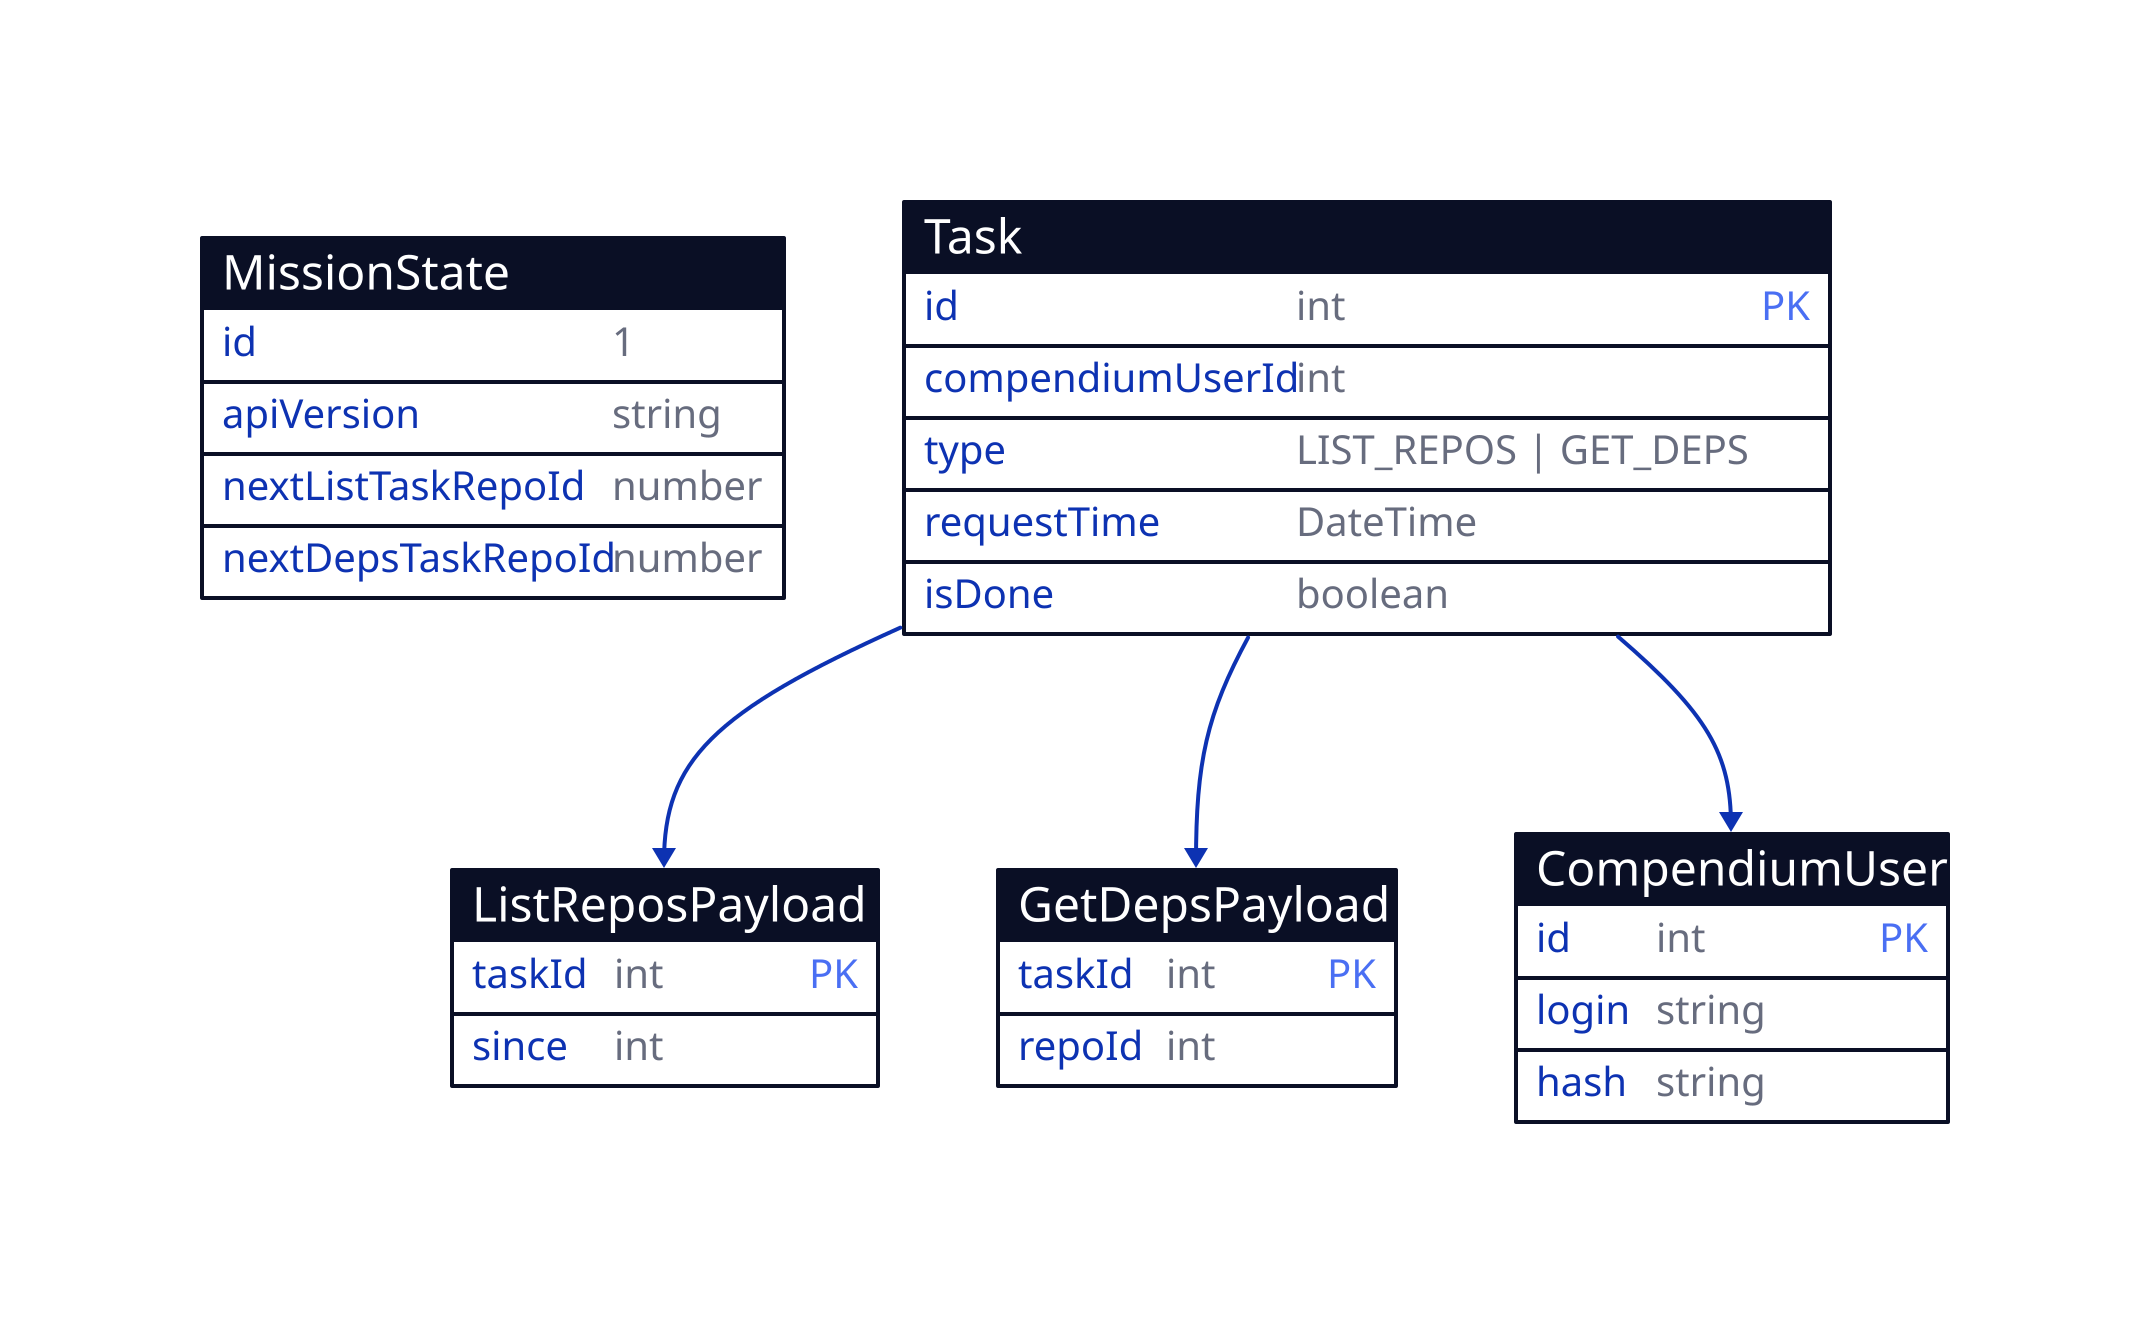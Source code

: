 CompendiumUser {
  shape: sql_table
  id: int { constraint: primary_key }
  login: string
  hash: string
}

MissionState {
  id: 1
  shape: sql_table
  apiVersion: string
  nextListTaskRepoId: number
  nextDepsTaskRepoId: number
}

Task {
  shape: sql_table
  id: int { constraint: primary_key }
  compendiumUserId: int
  type: LIST_REPOS | GET_DEPS
  requestTime: DateTime
  isDone: boolean
}

ListReposPayload {
  shape: sql_table
  taskId: int { constraint: primary_key }
  since: int
}

GetDepsPayload {
  shape: sql_table
  taskId: int { constraint: primary_key }
  repoId: int
}

Task -> ListReposPayload
Task -> GetDepsPayload
Task -> CompendiumUser